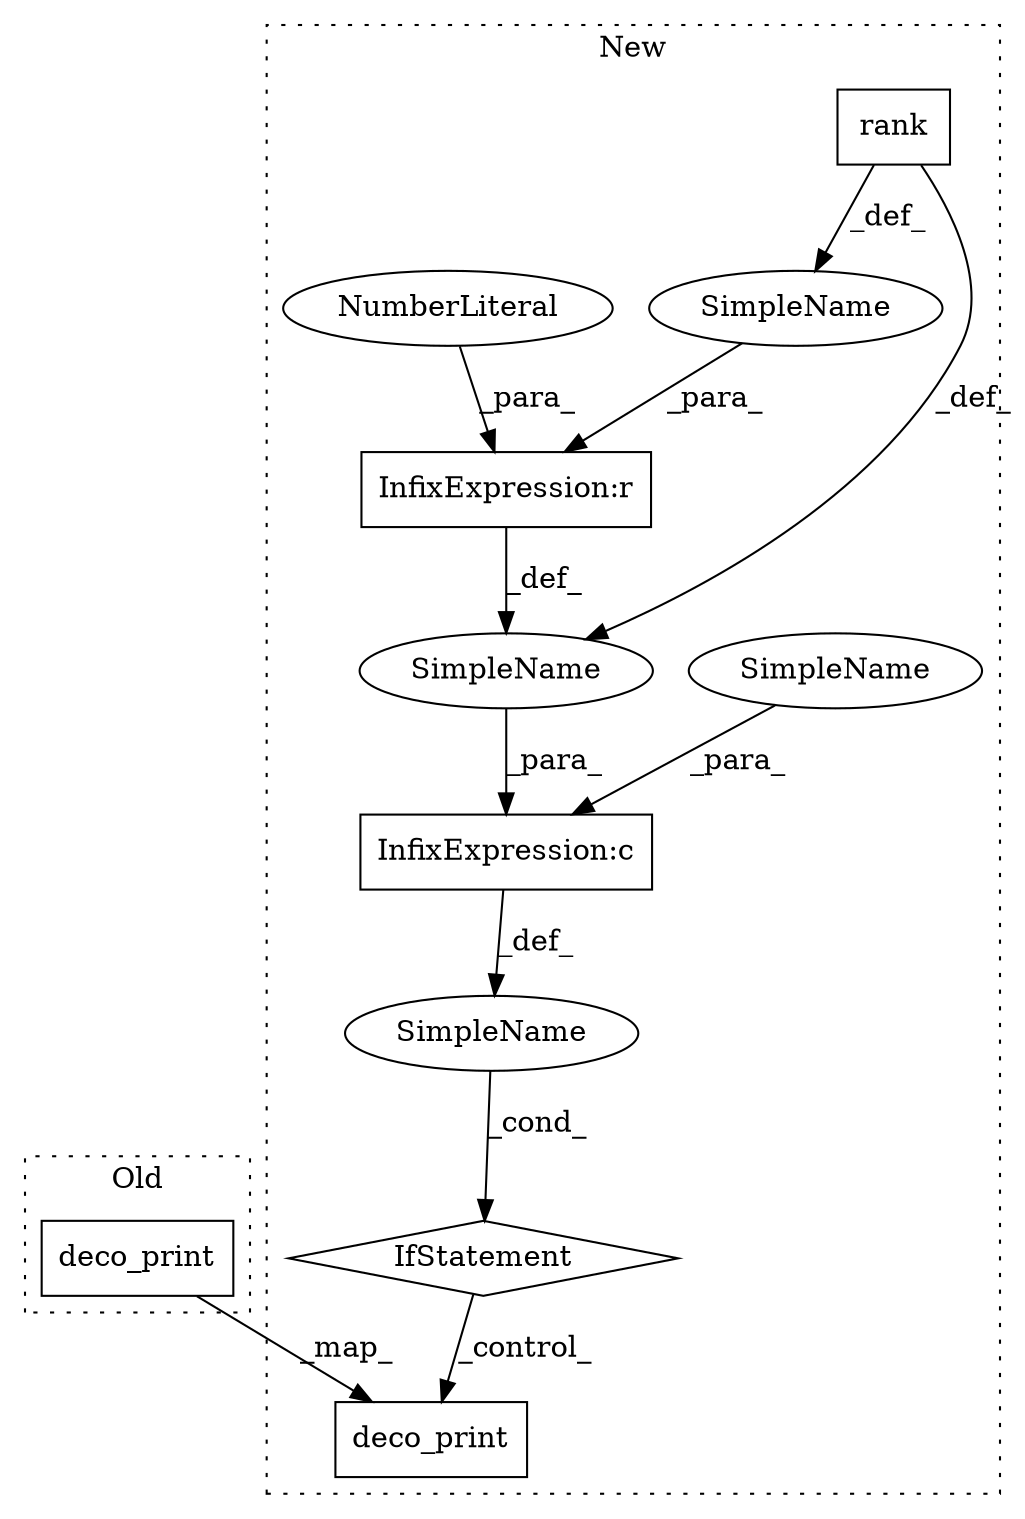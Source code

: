 digraph G {
subgraph cluster0 {
1 [label="deco_print" a="32" s="8046,8076" l="11,1" shape="box"];
label = "Old";
style="dotted";
}
subgraph cluster1 {
2 [label="deco_print" a="32" s="8096,8126" l="11,1" shape="box"];
3 [label="SimpleName" a="42" s="" l="" shape="ellipse"];
4 [label="IfStatement" a="25" s="8046,8084" l="4,2" shape="diamond"];
5 [label="InfixExpression:c" a="27" s="8063" l="4" shape="box"];
6 [label="SimpleName" a="42" s="" l="" shape="ellipse"];
7 [label="InfixExpression:r" a="27" s="8078" l="4" shape="box"];
8 [label="rank" a="32" s="8072" l="6" shape="box"];
9 [label="NumberLiteral" a="34" s="8082" l="1" shape="ellipse"];
10 [label="SimpleName" a="42" s="" l="" shape="ellipse"];
11 [label="SimpleName" a="42" s="" l="" shape="ellipse"];
label = "New";
style="dotted";
}
1 -> 2 [label="_map_"];
3 -> 4 [label="_cond_"];
4 -> 2 [label="_control_"];
5 -> 3 [label="_def_"];
6 -> 5 [label="_para_"];
7 -> 11 [label="_def_"];
8 -> 10 [label="_def_"];
8 -> 11 [label="_def_"];
9 -> 7 [label="_para_"];
10 -> 7 [label="_para_"];
11 -> 5 [label="_para_"];
}